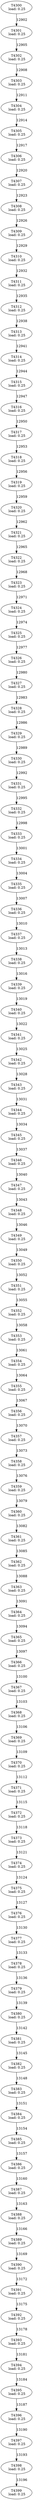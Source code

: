digraph taskgraph {
	T4300 [label= "T4300\n load: 0.25"];
	T4301 [label= "T4301\n load: 0.25"];
	T4300 -> T4301[label=12902];
	T4302 [label= "T4302\n load: 0.25"];
	T4301 -> T4302[label=12905];
	T4303 [label= "T4303\n load: 0.25"];
	T4302 -> T4303[label=12908];
	T4304 [label= "T4304\n load: 0.25"];
	T4303 -> T4304[label=12911];
	T4305 [label= "T4305\n load: 0.25"];
	T4304 -> T4305[label=12914];
	T4306 [label= "T4306\n load: 0.25"];
	T4305 -> T4306[label=12917];
	T4307 [label= "T4307\n load: 0.25"];
	T4306 -> T4307[label=12920];
	T4308 [label= "T4308\n load: 0.25"];
	T4307 -> T4308[label=12923];
	T4309 [label= "T4309\n load: 0.25"];
	T4308 -> T4309[label=12926];
	T4310 [label= "T4310\n load: 0.25"];
	T4309 -> T4310[label=12929];
	T4311 [label= "T4311\n load: 0.25"];
	T4310 -> T4311[label=12932];
	T4312 [label= "T4312\n load: 0.25"];
	T4311 -> T4312[label=12935];
	T4313 [label= "T4313\n load: 0.25"];
	T4312 -> T4313[label=12938];
	T4314 [label= "T4314\n load: 0.25"];
	T4313 -> T4314[label=12941];
	T4315 [label= "T4315\n load: 0.25"];
	T4314 -> T4315[label=12944];
	T4316 [label= "T4316\n load: 0.25"];
	T4315 -> T4316[label=12947];
	T4317 [label= "T4317\n load: 0.25"];
	T4316 -> T4317[label=12950];
	T4318 [label= "T4318\n load: 0.25"];
	T4317 -> T4318[label=12953];
	T4319 [label= "T4319\n load: 0.25"];
	T4318 -> T4319[label=12956];
	T4320 [label= "T4320\n load: 0.25"];
	T4319 -> T4320[label=12959];
	T4321 [label= "T4321\n load: 0.25"];
	T4320 -> T4321[label=12962];
	T4322 [label= "T4322\n load: 0.25"];
	T4321 -> T4322[label=12965];
	T4323 [label= "T4323\n load: 0.25"];
	T4322 -> T4323[label=12968];
	T4324 [label= "T4324\n load: 0.25"];
	T4323 -> T4324[label=12971];
	T4325 [label= "T4325\n load: 0.25"];
	T4324 -> T4325[label=12974];
	T4326 [label= "T4326\n load: 0.25"];
	T4325 -> T4326[label=12977];
	T4327 [label= "T4327\n load: 0.25"];
	T4326 -> T4327[label=12980];
	T4328 [label= "T4328\n load: 0.25"];
	T4327 -> T4328[label=12983];
	T4329 [label= "T4329\n load: 0.25"];
	T4328 -> T4329[label=12986];
	T4330 [label= "T4330\n load: 0.25"];
	T4329 -> T4330[label=12989];
	T4331 [label= "T4331\n load: 0.25"];
	T4330 -> T4331[label=12992];
	T4332 [label= "T4332\n load: 0.25"];
	T4331 -> T4332[label=12995];
	T4333 [label= "T4333\n load: 0.25"];
	T4332 -> T4333[label=12998];
	T4334 [label= "T4334\n load: 0.25"];
	T4333 -> T4334[label=13001];
	T4335 [label= "T4335\n load: 0.25"];
	T4334 -> T4335[label=13004];
	T4336 [label= "T4336\n load: 0.25"];
	T4335 -> T4336[label=13007];
	T4337 [label= "T4337\n load: 0.25"];
	T4336 -> T4337[label=13010];
	T4338 [label= "T4338\n load: 0.25"];
	T4337 -> T4338[label=13013];
	T4339 [label= "T4339\n load: 0.25"];
	T4338 -> T4339[label=13016];
	T4340 [label= "T4340\n load: 0.25"];
	T4339 -> T4340[label=13019];
	T4341 [label= "T4341\n load: 0.25"];
	T4340 -> T4341[label=13022];
	T4342 [label= "T4342\n load: 0.25"];
	T4341 -> T4342[label=13025];
	T4343 [label= "T4343\n load: 0.25"];
	T4342 -> T4343[label=13028];
	T4344 [label= "T4344\n load: 0.25"];
	T4343 -> T4344[label=13031];
	T4345 [label= "T4345\n load: 0.25"];
	T4344 -> T4345[label=13034];
	T4346 [label= "T4346\n load: 0.25"];
	T4345 -> T4346[label=13037];
	T4347 [label= "T4347\n load: 0.25"];
	T4346 -> T4347[label=13040];
	T4348 [label= "T4348\n load: 0.25"];
	T4347 -> T4348[label=13043];
	T4349 [label= "T4349\n load: 0.25"];
	T4348 -> T4349[label=13046];
	T4350 [label= "T4350\n load: 0.25"];
	T4349 -> T4350[label=13049];
	T4351 [label= "T4351\n load: 0.25"];
	T4350 -> T4351[label=13052];
	T4352 [label= "T4352\n load: 0.25"];
	T4351 -> T4352[label=13055];
	T4353 [label= "T4353\n load: 0.25"];
	T4352 -> T4353[label=13058];
	T4354 [label= "T4354\n load: 0.25"];
	T4353 -> T4354[label=13061];
	T4355 [label= "T4355\n load: 0.25"];
	T4354 -> T4355[label=13064];
	T4356 [label= "T4356\n load: 0.25"];
	T4355 -> T4356[label=13067];
	T4357 [label= "T4357\n load: 0.25"];
	T4356 -> T4357[label=13070];
	T4358 [label= "T4358\n load: 0.25"];
	T4357 -> T4358[label=13073];
	T4359 [label= "T4359\n load: 0.25"];
	T4358 -> T4359[label=13076];
	T4360 [label= "T4360\n load: 0.25"];
	T4359 -> T4360[label=13079];
	T4361 [label= "T4361\n load: 0.25"];
	T4360 -> T4361[label=13082];
	T4362 [label= "T4362\n load: 0.25"];
	T4361 -> T4362[label=13085];
	T4363 [label= "T4363\n load: 0.25"];
	T4362 -> T4363[label=13088];
	T4364 [label= "T4364\n load: 0.25"];
	T4363 -> T4364[label=13091];
	T4365 [label= "T4365\n load: 0.25"];
	T4364 -> T4365[label=13094];
	T4366 [label= "T4366\n load: 0.25"];
	T4365 -> T4366[label=13097];
	T4367 [label= "T4367\n load: 0.25"];
	T4366 -> T4367[label=13100];
	T4368 [label= "T4368\n load: 0.25"];
	T4367 -> T4368[label=13103];
	T4369 [label= "T4369\n load: 0.25"];
	T4368 -> T4369[label=13106];
	T4370 [label= "T4370\n load: 0.25"];
	T4369 -> T4370[label=13109];
	T4371 [label= "T4371\n load: 0.25"];
	T4370 -> T4371[label=13112];
	T4372 [label= "T4372\n load: 0.25"];
	T4371 -> T4372[label=13115];
	T4373 [label= "T4373\n load: 0.25"];
	T4372 -> T4373[label=13118];
	T4374 [label= "T4374\n load: 0.25"];
	T4373 -> T4374[label=13121];
	T4375 [label= "T4375\n load: 0.25"];
	T4374 -> T4375[label=13124];
	T4376 [label= "T4376\n load: 0.25"];
	T4375 -> T4376[label=13127];
	T4377 [label= "T4377\n load: 0.25"];
	T4376 -> T4377[label=13130];
	T4378 [label= "T4378\n load: 0.25"];
	T4377 -> T4378[label=13133];
	T4379 [label= "T4379\n load: 0.25"];
	T4378 -> T4379[label=13136];
	T4380 [label= "T4380\n load: 0.25"];
	T4379 -> T4380[label=13139];
	T4381 [label= "T4381\n load: 0.25"];
	T4380 -> T4381[label=13142];
	T4382 [label= "T4382\n load: 0.25"];
	T4381 -> T4382[label=13145];
	T4383 [label= "T4383\n load: 0.25"];
	T4382 -> T4383[label=13148];
	T4384 [label= "T4384\n load: 0.25"];
	T4383 -> T4384[label=13151];
	T4385 [label= "T4385\n load: 0.25"];
	T4384 -> T4385[label=13154];
	T4386 [label= "T4386\n load: 0.25"];
	T4385 -> T4386[label=13157];
	T4387 [label= "T4387\n load: 0.25"];
	T4386 -> T4387[label=13160];
	T4388 [label= "T4388\n load: 0.25"];
	T4387 -> T4388[label=13163];
	T4389 [label= "T4389\n load: 0.25"];
	T4388 -> T4389[label=13166];
	T4390 [label= "T4390\n load: 0.25"];
	T4389 -> T4390[label=13169];
	T4391 [label= "T4391\n load: 0.25"];
	T4390 -> T4391[label=13172];
	T4392 [label= "T4392\n load: 0.25"];
	T4391 -> T4392[label=13175];
	T4393 [label= "T4393\n load: 0.25"];
	T4392 -> T4393[label=13178];
	T4394 [label= "T4394\n load: 0.25"];
	T4393 -> T4394[label=13181];
	T4395 [label= "T4395\n load: 0.25"];
	T4394 -> T4395[label=13184];
	T4396 [label= "T4396\n load: 0.25"];
	T4395 -> T4396[label=13187];
	T4397 [label= "T4397\n load: 0.25"];
	T4396 -> T4397[label=13190];
	T4398 [label= "T4398\n load: 0.25"];
	T4397 -> T4398[label=13193];
	T4399 [label= "T4399\n load: 0.25"];
	T4398 -> T4399[label=13196];
}